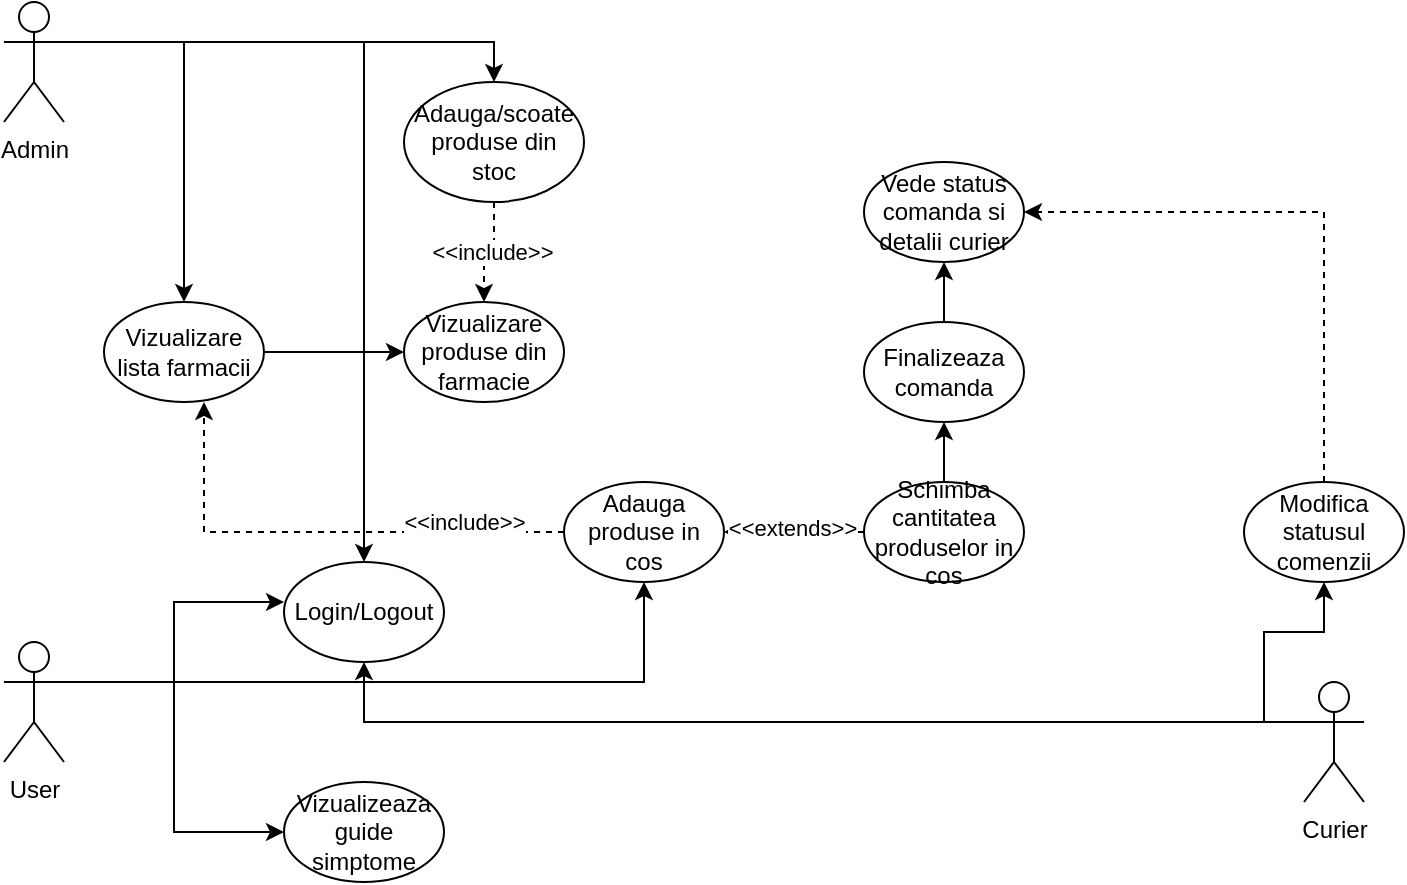 <mxfile version="24.8.6">
  <diagram name="Page-1" id="oiUyBhWRzTW6xyhtn9rt">
    <mxGraphModel dx="989" dy="520" grid="1" gridSize="10" guides="1" tooltips="1" connect="1" arrows="1" fold="1" page="1" pageScale="1" pageWidth="850" pageHeight="1100" math="0" shadow="0">
      <root>
        <mxCell id="0" />
        <mxCell id="1" parent="0" />
        <mxCell id="I1X1ROTcHiEnxLeAN1pk-7" style="edgeStyle=orthogonalEdgeStyle;rounded=0;orthogonalLoop=1;jettySize=auto;html=1;exitX=1;exitY=0.333;exitDx=0;exitDy=0;exitPerimeter=0;" edge="1" parent="1" source="I1X1ROTcHiEnxLeAN1pk-1" target="I1X1ROTcHiEnxLeAN1pk-4">
          <mxGeometry relative="1" as="geometry" />
        </mxCell>
        <mxCell id="I1X1ROTcHiEnxLeAN1pk-30" style="edgeStyle=orthogonalEdgeStyle;rounded=0;orthogonalLoop=1;jettySize=auto;html=1;exitX=1;exitY=0.333;exitDx=0;exitDy=0;exitPerimeter=0;entryX=0.5;entryY=0;entryDx=0;entryDy=0;" edge="1" parent="1" source="I1X1ROTcHiEnxLeAN1pk-1" target="I1X1ROTcHiEnxLeAN1pk-9">
          <mxGeometry relative="1" as="geometry" />
        </mxCell>
        <mxCell id="I1X1ROTcHiEnxLeAN1pk-31" style="edgeStyle=orthogonalEdgeStyle;rounded=0;orthogonalLoop=1;jettySize=auto;html=1;exitX=1;exitY=0.333;exitDx=0;exitDy=0;exitPerimeter=0;entryX=0.5;entryY=0;entryDx=0;entryDy=0;" edge="1" parent="1" source="I1X1ROTcHiEnxLeAN1pk-1" target="I1X1ROTcHiEnxLeAN1pk-25">
          <mxGeometry relative="1" as="geometry" />
        </mxCell>
        <mxCell id="I1X1ROTcHiEnxLeAN1pk-1" value="Admin" style="shape=umlActor;verticalLabelPosition=bottom;verticalAlign=top;html=1;outlineConnect=0;" vertex="1" parent="1">
          <mxGeometry x="60" y="140" width="30" height="60" as="geometry" />
        </mxCell>
        <mxCell id="I1X1ROTcHiEnxLeAN1pk-15" style="edgeStyle=orthogonalEdgeStyle;rounded=0;orthogonalLoop=1;jettySize=auto;html=1;exitX=1;exitY=0.333;exitDx=0;exitDy=0;exitPerimeter=0;entryX=0.5;entryY=1;entryDx=0;entryDy=0;" edge="1" parent="1" source="I1X1ROTcHiEnxLeAN1pk-2" target="I1X1ROTcHiEnxLeAN1pk-14">
          <mxGeometry relative="1" as="geometry" />
        </mxCell>
        <mxCell id="I1X1ROTcHiEnxLeAN1pk-36" style="edgeStyle=orthogonalEdgeStyle;rounded=0;orthogonalLoop=1;jettySize=auto;html=1;exitX=1;exitY=0.333;exitDx=0;exitDy=0;exitPerimeter=0;entryX=0;entryY=0.5;entryDx=0;entryDy=0;" edge="1" parent="1" source="I1X1ROTcHiEnxLeAN1pk-2" target="I1X1ROTcHiEnxLeAN1pk-35">
          <mxGeometry relative="1" as="geometry" />
        </mxCell>
        <mxCell id="I1X1ROTcHiEnxLeAN1pk-2" value="&lt;div&gt;User&lt;/div&gt;&lt;div&gt;&lt;br&gt;&lt;/div&gt;" style="shape=umlActor;verticalLabelPosition=bottom;verticalAlign=top;html=1;outlineConnect=0;" vertex="1" parent="1">
          <mxGeometry x="60" y="460" width="30" height="60" as="geometry" />
        </mxCell>
        <mxCell id="I1X1ROTcHiEnxLeAN1pk-8" style="edgeStyle=orthogonalEdgeStyle;rounded=0;orthogonalLoop=1;jettySize=auto;html=1;entryX=0.5;entryY=1;entryDx=0;entryDy=0;" edge="1" parent="1" target="I1X1ROTcHiEnxLeAN1pk-4">
          <mxGeometry relative="1" as="geometry">
            <mxPoint x="690" y="500" as="sourcePoint" />
            <Array as="points">
              <mxPoint x="715" y="500" />
              <mxPoint x="240" y="500" />
            </Array>
          </mxGeometry>
        </mxCell>
        <mxCell id="I1X1ROTcHiEnxLeAN1pk-29" style="edgeStyle=orthogonalEdgeStyle;rounded=0;orthogonalLoop=1;jettySize=auto;html=1;exitX=0;exitY=0.333;exitDx=0;exitDy=0;exitPerimeter=0;entryX=0.5;entryY=1;entryDx=0;entryDy=0;" edge="1" parent="1" source="I1X1ROTcHiEnxLeAN1pk-3" target="I1X1ROTcHiEnxLeAN1pk-28">
          <mxGeometry relative="1" as="geometry" />
        </mxCell>
        <mxCell id="I1X1ROTcHiEnxLeAN1pk-3" value="&lt;div&gt;Curier&lt;/div&gt;&lt;div&gt;&lt;br&gt;&lt;/div&gt;" style="shape=umlActor;verticalLabelPosition=bottom;verticalAlign=top;html=1;outlineConnect=0;" vertex="1" parent="1">
          <mxGeometry x="710" y="480" width="30" height="60" as="geometry" />
        </mxCell>
        <mxCell id="I1X1ROTcHiEnxLeAN1pk-4" value="Login/Logout" style="ellipse;whiteSpace=wrap;html=1;" vertex="1" parent="1">
          <mxGeometry x="200" y="420" width="80" height="50" as="geometry" />
        </mxCell>
        <mxCell id="I1X1ROTcHiEnxLeAN1pk-6" style="edgeStyle=orthogonalEdgeStyle;rounded=0;orthogonalLoop=1;jettySize=auto;html=1;exitX=1;exitY=0.333;exitDx=0;exitDy=0;exitPerimeter=0;entryX=0;entryY=0.4;entryDx=0;entryDy=0;entryPerimeter=0;" edge="1" parent="1" source="I1X1ROTcHiEnxLeAN1pk-2" target="I1X1ROTcHiEnxLeAN1pk-4">
          <mxGeometry relative="1" as="geometry" />
        </mxCell>
        <mxCell id="I1X1ROTcHiEnxLeAN1pk-13" style="edgeStyle=orthogonalEdgeStyle;rounded=0;orthogonalLoop=1;jettySize=auto;html=1;exitX=1;exitY=0.5;exitDx=0;exitDy=0;entryX=0;entryY=0.5;entryDx=0;entryDy=0;" edge="1" parent="1" source="I1X1ROTcHiEnxLeAN1pk-9" target="I1X1ROTcHiEnxLeAN1pk-12">
          <mxGeometry relative="1" as="geometry" />
        </mxCell>
        <mxCell id="I1X1ROTcHiEnxLeAN1pk-9" value="Vizualizare lista farmacii" style="ellipse;whiteSpace=wrap;html=1;" vertex="1" parent="1">
          <mxGeometry x="110" y="290" width="80" height="50" as="geometry" />
        </mxCell>
        <mxCell id="I1X1ROTcHiEnxLeAN1pk-12" value="Vizualizare produse din farmacie" style="ellipse;whiteSpace=wrap;html=1;" vertex="1" parent="1">
          <mxGeometry x="260" y="290" width="80" height="50" as="geometry" />
        </mxCell>
        <mxCell id="I1X1ROTcHiEnxLeAN1pk-14" value="Adauga produse in cos" style="ellipse;whiteSpace=wrap;html=1;" vertex="1" parent="1">
          <mxGeometry x="340" y="380" width="80" height="50" as="geometry" />
        </mxCell>
        <mxCell id="I1X1ROTcHiEnxLeAN1pk-16" style="edgeStyle=orthogonalEdgeStyle;rounded=0;orthogonalLoop=1;jettySize=auto;html=1;exitX=0;exitY=0.5;exitDx=0;exitDy=0;entryX=0.625;entryY=1;entryDx=0;entryDy=0;entryPerimeter=0;dashed=1;" edge="1" parent="1" source="I1X1ROTcHiEnxLeAN1pk-14" target="I1X1ROTcHiEnxLeAN1pk-9">
          <mxGeometry relative="1" as="geometry" />
        </mxCell>
        <mxCell id="I1X1ROTcHiEnxLeAN1pk-17" value="&amp;lt;&amp;lt;include&amp;gt;&amp;gt;" style="edgeLabel;html=1;align=center;verticalAlign=middle;resizable=0;points=[];" vertex="1" connectable="0" parent="I1X1ROTcHiEnxLeAN1pk-16">
          <mxGeometry x="-0.274" y="-2" relative="1" as="geometry">
            <mxPoint x="39" y="-3" as="offset" />
          </mxGeometry>
        </mxCell>
        <mxCell id="I1X1ROTcHiEnxLeAN1pk-19" style="edgeStyle=orthogonalEdgeStyle;rounded=0;orthogonalLoop=1;jettySize=auto;html=1;exitX=0;exitY=0.5;exitDx=0;exitDy=0;entryX=1;entryY=0.5;entryDx=0;entryDy=0;dashed=1;" edge="1" parent="1" source="I1X1ROTcHiEnxLeAN1pk-18" target="I1X1ROTcHiEnxLeAN1pk-14">
          <mxGeometry relative="1" as="geometry" />
        </mxCell>
        <mxCell id="I1X1ROTcHiEnxLeAN1pk-20" value="&amp;lt;&amp;lt;extends&amp;gt;&amp;gt;" style="edgeLabel;html=1;align=center;verticalAlign=middle;resizable=0;points=[];" vertex="1" connectable="0" parent="I1X1ROTcHiEnxLeAN1pk-19">
          <mxGeometry x="0.035" y="-2" relative="1" as="geometry">
            <mxPoint as="offset" />
          </mxGeometry>
        </mxCell>
        <mxCell id="I1X1ROTcHiEnxLeAN1pk-22" style="edgeStyle=orthogonalEdgeStyle;rounded=0;orthogonalLoop=1;jettySize=auto;html=1;exitX=0.5;exitY=0;exitDx=0;exitDy=0;entryX=0.5;entryY=1;entryDx=0;entryDy=0;" edge="1" parent="1" source="I1X1ROTcHiEnxLeAN1pk-18" target="I1X1ROTcHiEnxLeAN1pk-21">
          <mxGeometry relative="1" as="geometry" />
        </mxCell>
        <mxCell id="I1X1ROTcHiEnxLeAN1pk-18" value="Schimba cantitatea produselor in cos" style="ellipse;whiteSpace=wrap;html=1;" vertex="1" parent="1">
          <mxGeometry x="490" y="380" width="80" height="50" as="geometry" />
        </mxCell>
        <mxCell id="I1X1ROTcHiEnxLeAN1pk-24" style="edgeStyle=orthogonalEdgeStyle;rounded=0;orthogonalLoop=1;jettySize=auto;html=1;exitX=0.5;exitY=0;exitDx=0;exitDy=0;entryX=0.5;entryY=1;entryDx=0;entryDy=0;" edge="1" parent="1" source="I1X1ROTcHiEnxLeAN1pk-21" target="I1X1ROTcHiEnxLeAN1pk-23">
          <mxGeometry relative="1" as="geometry" />
        </mxCell>
        <mxCell id="I1X1ROTcHiEnxLeAN1pk-21" value="Finalizeaza comanda" style="ellipse;whiteSpace=wrap;html=1;" vertex="1" parent="1">
          <mxGeometry x="490" y="300" width="80" height="50" as="geometry" />
        </mxCell>
        <mxCell id="I1X1ROTcHiEnxLeAN1pk-23" value="Vede status comanda si detalii curier" style="ellipse;whiteSpace=wrap;html=1;" vertex="1" parent="1">
          <mxGeometry x="490" y="220" width="80" height="50" as="geometry" />
        </mxCell>
        <mxCell id="I1X1ROTcHiEnxLeAN1pk-26" style="edgeStyle=orthogonalEdgeStyle;rounded=0;orthogonalLoop=1;jettySize=auto;html=1;exitX=0.5;exitY=1;exitDx=0;exitDy=0;entryX=0.5;entryY=0;entryDx=0;entryDy=0;dashed=1;" edge="1" parent="1" source="I1X1ROTcHiEnxLeAN1pk-25" target="I1X1ROTcHiEnxLeAN1pk-12">
          <mxGeometry relative="1" as="geometry" />
        </mxCell>
        <mxCell id="I1X1ROTcHiEnxLeAN1pk-27" value="&amp;lt;&amp;lt;include&amp;gt;&amp;gt;" style="edgeLabel;html=1;align=center;verticalAlign=middle;resizable=0;points=[];" vertex="1" connectable="0" parent="I1X1ROTcHiEnxLeAN1pk-26">
          <mxGeometry x="-0.035" relative="1" as="geometry">
            <mxPoint as="offset" />
          </mxGeometry>
        </mxCell>
        <mxCell id="I1X1ROTcHiEnxLeAN1pk-25" value="Adauga/scoate produse din stoc" style="ellipse;whiteSpace=wrap;html=1;" vertex="1" parent="1">
          <mxGeometry x="260" y="180" width="90" height="60" as="geometry" />
        </mxCell>
        <mxCell id="I1X1ROTcHiEnxLeAN1pk-33" style="edgeStyle=orthogonalEdgeStyle;rounded=0;orthogonalLoop=1;jettySize=auto;html=1;exitX=0.5;exitY=0;exitDx=0;exitDy=0;entryX=1;entryY=0.5;entryDx=0;entryDy=0;dashed=1;" edge="1" parent="1" source="I1X1ROTcHiEnxLeAN1pk-28" target="I1X1ROTcHiEnxLeAN1pk-23">
          <mxGeometry relative="1" as="geometry" />
        </mxCell>
        <mxCell id="I1X1ROTcHiEnxLeAN1pk-28" value="Modifica statusul comenzii" style="ellipse;whiteSpace=wrap;html=1;" vertex="1" parent="1">
          <mxGeometry x="680" y="380" width="80" height="50" as="geometry" />
        </mxCell>
        <mxCell id="I1X1ROTcHiEnxLeAN1pk-35" value="Vizualizeaza guide simptome" style="ellipse;whiteSpace=wrap;html=1;" vertex="1" parent="1">
          <mxGeometry x="200" y="530" width="80" height="50" as="geometry" />
        </mxCell>
      </root>
    </mxGraphModel>
  </diagram>
</mxfile>
